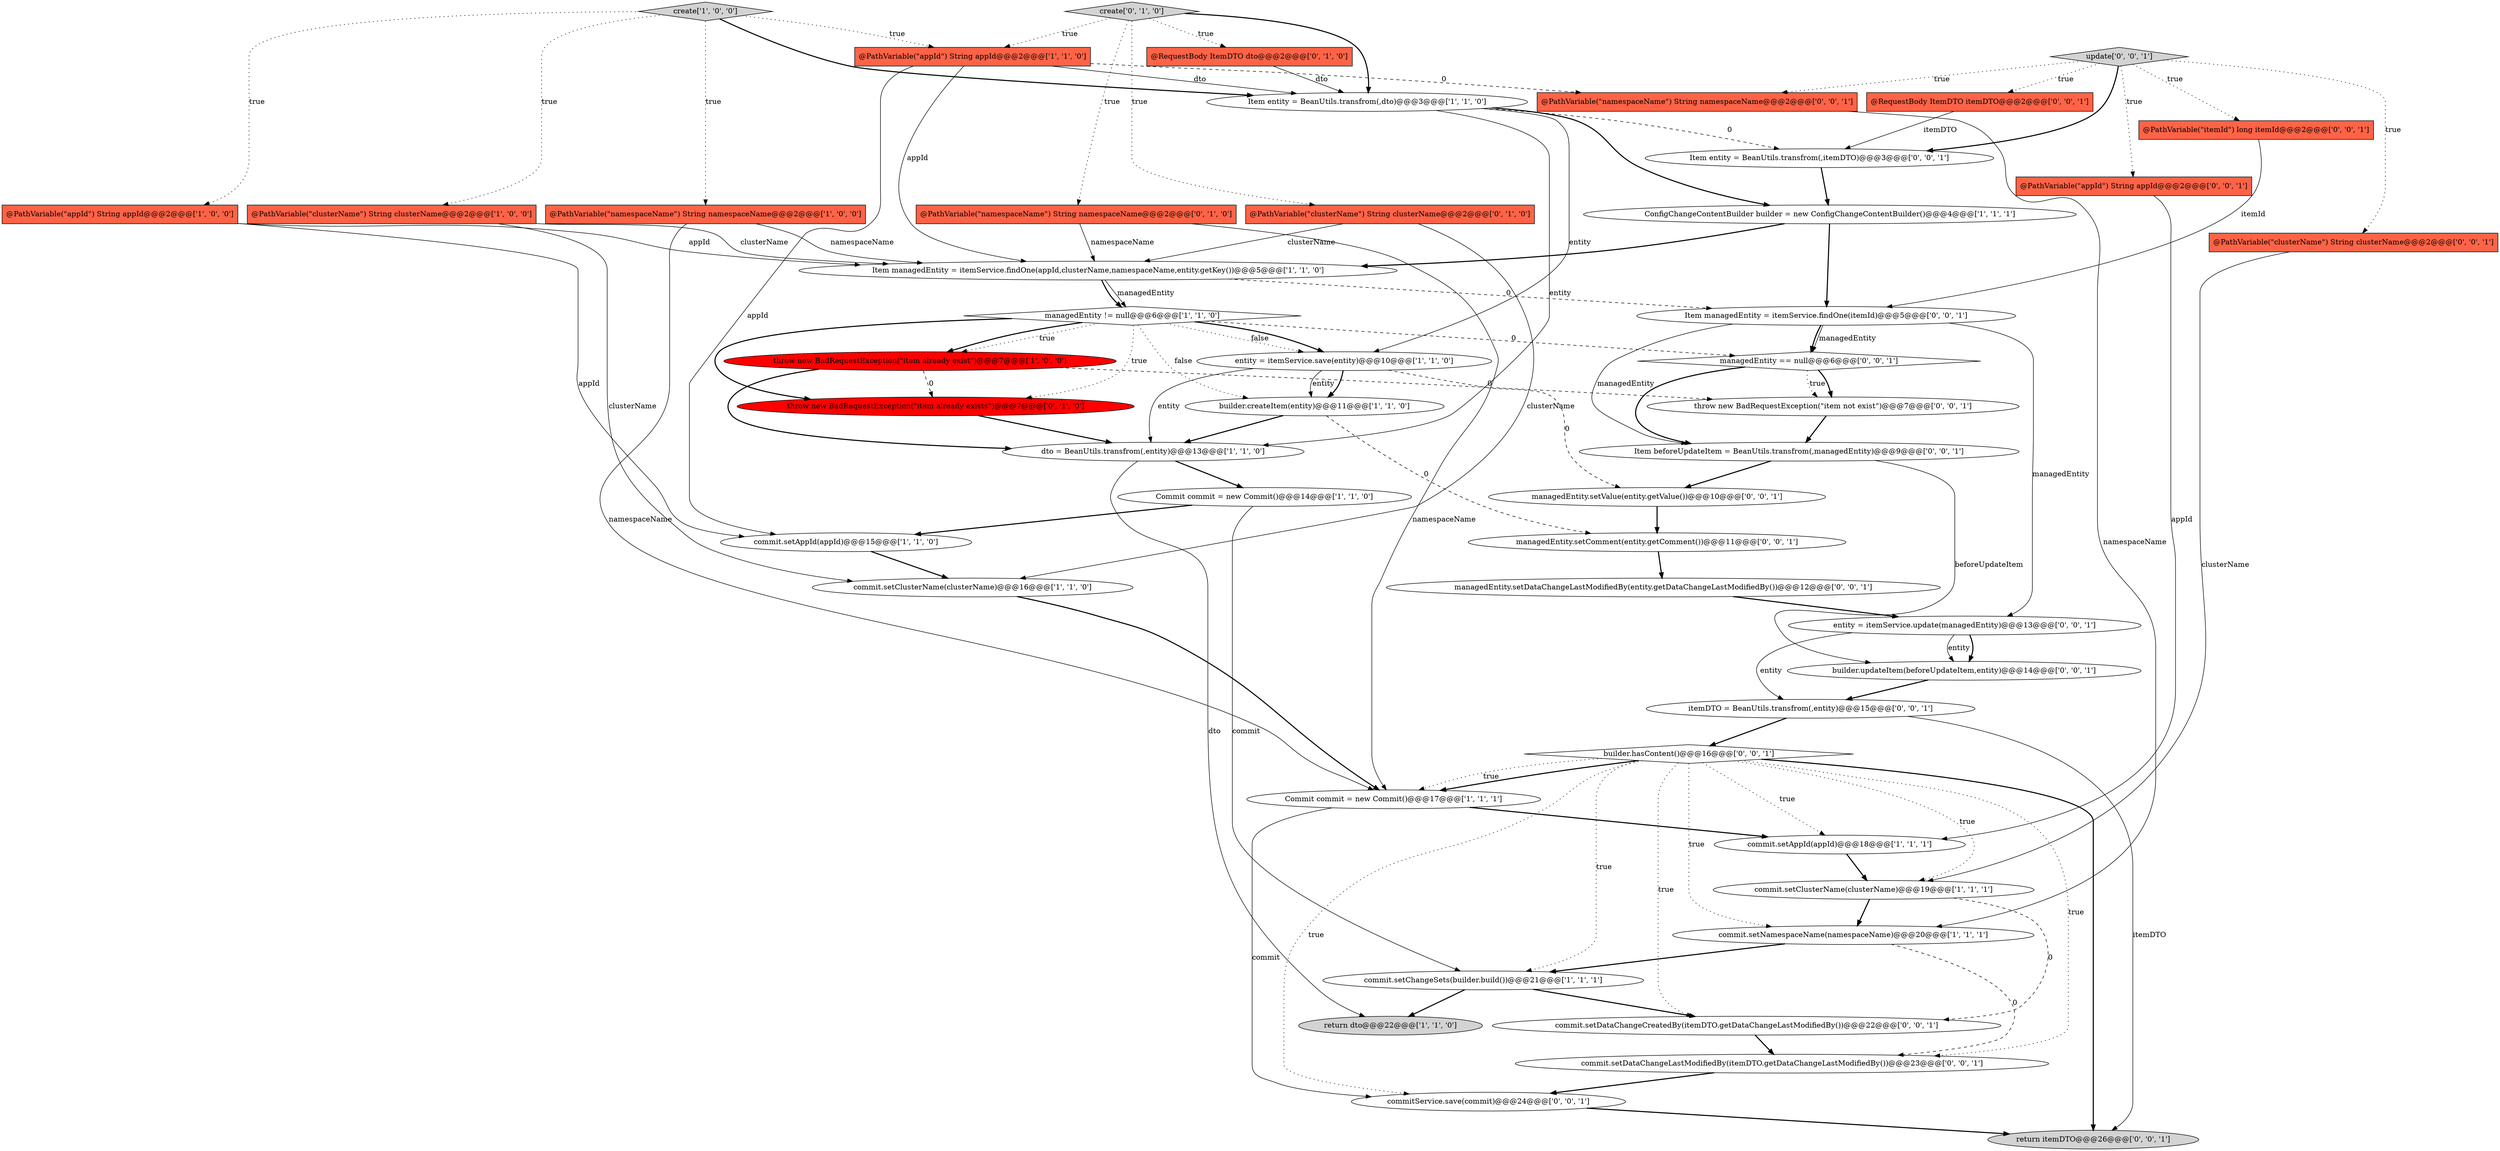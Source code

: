 digraph {
38 [style = filled, label = "Item beforeUpdateItem = BeanUtils.transfrom(,managedEntity)@@@9@@@['0', '0', '1']", fillcolor = white, shape = ellipse image = "AAA0AAABBB3BBB"];
37 [style = filled, label = "managedEntity.setComment(entity.getComment())@@@11@@@['0', '0', '1']", fillcolor = white, shape = ellipse image = "AAA0AAABBB3BBB"];
8 [style = filled, label = "builder.createItem(entity)@@@11@@@['1', '1', '0']", fillcolor = white, shape = ellipse image = "AAA0AAABBB1BBB"];
10 [style = filled, label = "@PathVariable(\"appId\") String appId@@@2@@@['1', '1', '0']", fillcolor = tomato, shape = box image = "AAA0AAABBB1BBB"];
33 [style = filled, label = "@RequestBody ItemDTO itemDTO@@@2@@@['0', '0', '1']", fillcolor = tomato, shape = box image = "AAA0AAABBB3BBB"];
18 [style = filled, label = "throw new BadRequestException(\"item already exist\")@@@7@@@['1', '0', '0']", fillcolor = red, shape = ellipse image = "AAA1AAABBB1BBB"];
17 [style = filled, label = "commit.setAppId(appId)@@@18@@@['1', '1', '1']", fillcolor = white, shape = ellipse image = "AAA0AAABBB1BBB"];
1 [style = filled, label = "Item managedEntity = itemService.findOne(appId,clusterName,namespaceName,entity.getKey())@@@5@@@['1', '1', '0']", fillcolor = white, shape = ellipse image = "AAA0AAABBB1BBB"];
39 [style = filled, label = "commitService.save(commit)@@@24@@@['0', '0', '1']", fillcolor = white, shape = ellipse image = "AAA0AAABBB3BBB"];
26 [style = filled, label = "create['0', '1', '0']", fillcolor = lightgray, shape = diamond image = "AAA0AAABBB2BBB"];
12 [style = filled, label = "commit.setNamespaceName(namespaceName)@@@20@@@['1', '1', '1']", fillcolor = white, shape = ellipse image = "AAA0AAABBB1BBB"];
29 [style = filled, label = "throw new BadRequestException(\"item not exist\")@@@7@@@['0', '0', '1']", fillcolor = white, shape = ellipse image = "AAA0AAABBB3BBB"];
31 [style = filled, label = "managedEntity.setValue(entity.getValue())@@@10@@@['0', '0', '1']", fillcolor = white, shape = ellipse image = "AAA0AAABBB3BBB"];
42 [style = filled, label = "managedEntity.setDataChangeLastModifiedBy(entity.getDataChangeLastModifiedBy())@@@12@@@['0', '0', '1']", fillcolor = white, shape = ellipse image = "AAA0AAABBB3BBB"];
5 [style = filled, label = "dto = BeanUtils.transfrom(,entity)@@@13@@@['1', '1', '0']", fillcolor = white, shape = ellipse image = "AAA0AAABBB1BBB"];
7 [style = filled, label = "@PathVariable(\"namespaceName\") String namespaceName@@@2@@@['1', '0', '0']", fillcolor = tomato, shape = box image = "AAA0AAABBB1BBB"];
14 [style = filled, label = "entity = itemService.save(entity)@@@10@@@['1', '1', '0']", fillcolor = white, shape = ellipse image = "AAA0AAABBB1BBB"];
6 [style = filled, label = "managedEntity != null@@@6@@@['1', '1', '0']", fillcolor = white, shape = diamond image = "AAA0AAABBB1BBB"];
27 [style = filled, label = "update['0', '0', '1']", fillcolor = lightgray, shape = diamond image = "AAA0AAABBB3BBB"];
30 [style = filled, label = "Item managedEntity = itemService.findOne(itemId)@@@5@@@['0', '0', '1']", fillcolor = white, shape = ellipse image = "AAA0AAABBB3BBB"];
32 [style = filled, label = "managedEntity == null@@@6@@@['0', '0', '1']", fillcolor = white, shape = diamond image = "AAA0AAABBB3BBB"];
43 [style = filled, label = "entity = itemService.update(managedEntity)@@@13@@@['0', '0', '1']", fillcolor = white, shape = ellipse image = "AAA0AAABBB3BBB"];
45 [style = filled, label = "@PathVariable(\"namespaceName\") String namespaceName@@@2@@@['0', '0', '1']", fillcolor = tomato, shape = box image = "AAA0AAABBB3BBB"];
34 [style = filled, label = "builder.hasContent()@@@16@@@['0', '0', '1']", fillcolor = white, shape = diamond image = "AAA0AAABBB3BBB"];
20 [style = filled, label = "commit.setClusterName(clusterName)@@@19@@@['1', '1', '1']", fillcolor = white, shape = ellipse image = "AAA0AAABBB1BBB"];
22 [style = filled, label = "@PathVariable(\"clusterName\") String clusterName@@@2@@@['0', '1', '0']", fillcolor = tomato, shape = box image = "AAA0AAABBB2BBB"];
35 [style = filled, label = "commit.setDataChangeLastModifiedBy(itemDTO.getDataChangeLastModifiedBy())@@@23@@@['0', '0', '1']", fillcolor = white, shape = ellipse image = "AAA0AAABBB3BBB"];
13 [style = filled, label = "commit.setChangeSets(builder.build())@@@21@@@['1', '1', '1']", fillcolor = white, shape = ellipse image = "AAA0AAABBB1BBB"];
44 [style = filled, label = "@PathVariable(\"appId\") String appId@@@2@@@['0', '0', '1']", fillcolor = tomato, shape = box image = "AAA0AAABBB3BBB"];
19 [style = filled, label = "Item entity = BeanUtils.transfrom(,dto)@@@3@@@['1', '1', '0']", fillcolor = white, shape = ellipse image = "AAA0AAABBB1BBB"];
47 [style = filled, label = "commit.setDataChangeCreatedBy(itemDTO.getDataChangeLastModifiedBy())@@@22@@@['0', '0', '1']", fillcolor = white, shape = ellipse image = "AAA0AAABBB3BBB"];
46 [style = filled, label = "builder.updateItem(beforeUpdateItem,entity)@@@14@@@['0', '0', '1']", fillcolor = white, shape = ellipse image = "AAA0AAABBB3BBB"];
4 [style = filled, label = "commit.setClusterName(clusterName)@@@16@@@['1', '1', '0']", fillcolor = white, shape = ellipse image = "AAA0AAABBB1BBB"];
25 [style = filled, label = "throw new BadRequestException(\"item already exists\")@@@7@@@['0', '1', '0']", fillcolor = red, shape = ellipse image = "AAA1AAABBB2BBB"];
15 [style = filled, label = "Commit commit = new Commit()@@@17@@@['1', '1', '1']", fillcolor = white, shape = ellipse image = "AAA0AAABBB1BBB"];
24 [style = filled, label = "@PathVariable(\"namespaceName\") String namespaceName@@@2@@@['0', '1', '0']", fillcolor = tomato, shape = box image = "AAA0AAABBB2BBB"];
36 [style = filled, label = "return itemDTO@@@26@@@['0', '0', '1']", fillcolor = lightgray, shape = ellipse image = "AAA0AAABBB3BBB"];
28 [style = filled, label = "@PathVariable(\"clusterName\") String clusterName@@@2@@@['0', '0', '1']", fillcolor = tomato, shape = box image = "AAA0AAABBB3BBB"];
21 [style = filled, label = "create['1', '0', '0']", fillcolor = lightgray, shape = diamond image = "AAA0AAABBB1BBB"];
2 [style = filled, label = "@PathVariable(\"clusterName\") String clusterName@@@2@@@['1', '0', '0']", fillcolor = tomato, shape = box image = "AAA0AAABBB1BBB"];
3 [style = filled, label = "commit.setAppId(appId)@@@15@@@['1', '1', '0']", fillcolor = white, shape = ellipse image = "AAA0AAABBB1BBB"];
9 [style = filled, label = "Commit commit = new Commit()@@@14@@@['1', '1', '0']", fillcolor = white, shape = ellipse image = "AAA0AAABBB1BBB"];
0 [style = filled, label = "@PathVariable(\"appId\") String appId@@@2@@@['1', '0', '0']", fillcolor = tomato, shape = box image = "AAA0AAABBB1BBB"];
48 [style = filled, label = "Item entity = BeanUtils.transfrom(,itemDTO)@@@3@@@['0', '0', '1']", fillcolor = white, shape = ellipse image = "AAA0AAABBB3BBB"];
11 [style = filled, label = "return dto@@@22@@@['1', '1', '0']", fillcolor = lightgray, shape = ellipse image = "AAA0AAABBB1BBB"];
23 [style = filled, label = "@RequestBody ItemDTO dto@@@2@@@['0', '1', '0']", fillcolor = tomato, shape = box image = "AAA0AAABBB2BBB"];
40 [style = filled, label = "itemDTO = BeanUtils.transfrom(,entity)@@@15@@@['0', '0', '1']", fillcolor = white, shape = ellipse image = "AAA0AAABBB3BBB"];
16 [style = filled, label = "ConfigChangeContentBuilder builder = new ConfigChangeContentBuilder()@@@4@@@['1', '1', '1']", fillcolor = white, shape = ellipse image = "AAA0AAABBB1BBB"];
41 [style = filled, label = "@PathVariable(\"itemId\") long itemId@@@2@@@['0', '0', '1']", fillcolor = tomato, shape = box image = "AAA0AAABBB3BBB"];
31->37 [style = bold, label=""];
34->12 [style = dotted, label="true"];
13->47 [style = bold, label=""];
1->6 [style = solid, label="managedEntity"];
45->12 [style = solid, label="namespaceName"];
12->35 [style = dashed, label="0"];
5->9 [style = bold, label=""];
27->44 [style = dotted, label="true"];
27->33 [style = dotted, label="true"];
7->1 [style = solid, label="namespaceName"];
5->11 [style = solid, label="dto"];
4->15 [style = bold, label=""];
34->15 [style = bold, label=""];
38->31 [style = bold, label=""];
26->22 [style = dotted, label="true"];
34->20 [style = dotted, label="true"];
33->48 [style = solid, label="itemDTO"];
3->4 [style = bold, label=""];
15->17 [style = bold, label=""];
6->18 [style = dotted, label="true"];
40->36 [style = solid, label="itemDTO"];
21->7 [style = dotted, label="true"];
26->24 [style = dotted, label="true"];
20->47 [style = dashed, label="0"];
18->25 [style = dashed, label="0"];
17->20 [style = bold, label=""];
18->29 [style = dashed, label="0"];
7->15 [style = solid, label="namespaceName"];
34->13 [style = dotted, label="true"];
21->19 [style = bold, label=""];
34->47 [style = dotted, label="true"];
43->40 [style = solid, label="entity"];
30->38 [style = solid, label="managedEntity"];
10->19 [style = solid, label="dto"];
21->0 [style = dotted, label="true"];
6->32 [style = dashed, label="0"];
41->30 [style = solid, label="itemId"];
27->41 [style = dotted, label="true"];
26->23 [style = dotted, label="true"];
40->34 [style = bold, label=""];
10->3 [style = solid, label="appId"];
13->11 [style = bold, label=""];
6->14 [style = dotted, label="false"];
43->46 [style = bold, label=""];
6->8 [style = dotted, label="false"];
15->39 [style = solid, label="commit"];
19->48 [style = dashed, label="0"];
2->4 [style = solid, label="clusterName"];
48->16 [style = bold, label=""];
34->36 [style = bold, label=""];
6->25 [style = dotted, label="true"];
19->5 [style = solid, label="entity"];
29->38 [style = bold, label=""];
14->8 [style = bold, label=""];
46->40 [style = bold, label=""];
19->14 [style = solid, label="entity"];
14->8 [style = solid, label="entity"];
10->45 [style = dashed, label="0"];
14->31 [style = dashed, label="0"];
27->45 [style = dotted, label="true"];
0->3 [style = solid, label="appId"];
23->19 [style = solid, label="dto"];
6->18 [style = bold, label=""];
1->30 [style = dashed, label="0"];
35->39 [style = bold, label=""];
0->1 [style = solid, label="appId"];
21->2 [style = dotted, label="true"];
30->32 [style = bold, label=""];
10->1 [style = solid, label="appId"];
21->10 [style = dotted, label="true"];
26->19 [style = bold, label=""];
28->20 [style = solid, label="clusterName"];
19->16 [style = bold, label=""];
34->39 [style = dotted, label="true"];
12->13 [style = bold, label=""];
1->6 [style = bold, label=""];
16->1 [style = bold, label=""];
34->35 [style = dotted, label="true"];
38->46 [style = solid, label="beforeUpdateItem"];
16->30 [style = bold, label=""];
34->15 [style = dotted, label="true"];
2->1 [style = solid, label="clusterName"];
9->3 [style = bold, label=""];
25->5 [style = bold, label=""];
32->29 [style = dotted, label="true"];
22->1 [style = solid, label="clusterName"];
37->42 [style = bold, label=""];
24->1 [style = solid, label="namespaceName"];
44->17 [style = solid, label="appId"];
8->37 [style = dashed, label="0"];
42->43 [style = bold, label=""];
24->15 [style = solid, label="namespaceName"];
47->35 [style = bold, label=""];
32->29 [style = bold, label=""];
6->14 [style = bold, label=""];
32->38 [style = bold, label=""];
27->28 [style = dotted, label="true"];
22->4 [style = solid, label="clusterName"];
8->5 [style = bold, label=""];
30->32 [style = solid, label="managedEntity"];
34->17 [style = dotted, label="true"];
30->43 [style = solid, label="managedEntity"];
26->10 [style = dotted, label="true"];
18->5 [style = bold, label=""];
20->12 [style = bold, label=""];
14->5 [style = solid, label="entity"];
27->48 [style = bold, label=""];
43->46 [style = solid, label="entity"];
39->36 [style = bold, label=""];
6->25 [style = bold, label=""];
9->13 [style = solid, label="commit"];
}
